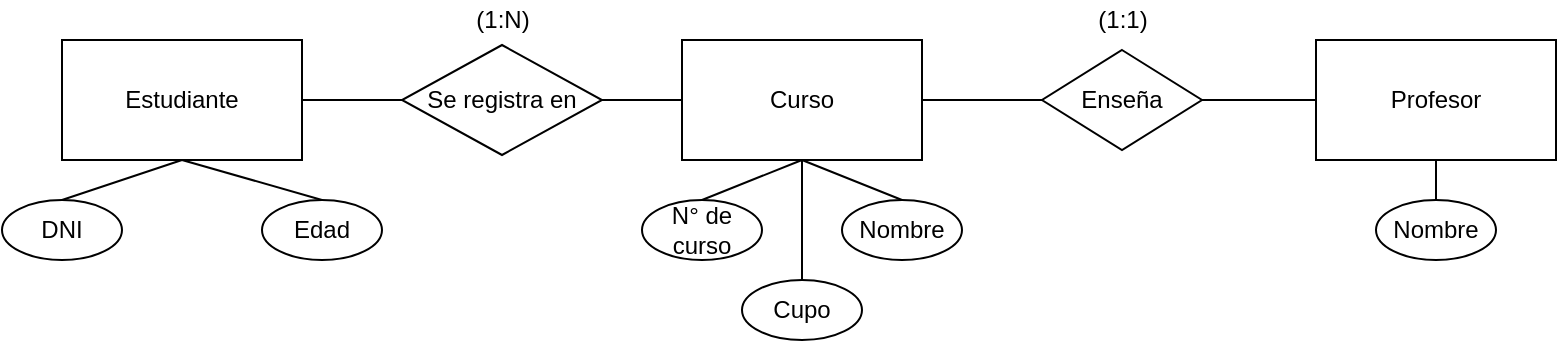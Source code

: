 <mxfile version="17.1.3" type="device"><diagram id="rpS3L7AlbGqTDVB0pnB0" name="Page-1"><mxGraphModel dx="868" dy="488" grid="1" gridSize="10" guides="1" tooltips="1" connect="1" arrows="1" fold="1" page="1" pageScale="1" pageWidth="827" pageHeight="1169" math="0" shadow="0"><root><mxCell id="0"/><mxCell id="1" parent="0"/><mxCell id="KQQRzui_9VV2z_oCr798-1" value="Estudiante" style="rounded=0;whiteSpace=wrap;html=1;" vertex="1" parent="1"><mxGeometry x="80" y="140" width="120" height="60" as="geometry"/></mxCell><mxCell id="KQQRzui_9VV2z_oCr798-2" value="Se registra en" style="rhombus;whiteSpace=wrap;html=1;" vertex="1" parent="1"><mxGeometry x="250" y="142.5" width="100" height="55" as="geometry"/></mxCell><mxCell id="KQQRzui_9VV2z_oCr798-3" value="Curso" style="rounded=0;whiteSpace=wrap;html=1;" vertex="1" parent="1"><mxGeometry x="390" y="140" width="120" height="60" as="geometry"/></mxCell><mxCell id="KQQRzui_9VV2z_oCr798-4" value="Enseña" style="rhombus;whiteSpace=wrap;html=1;" vertex="1" parent="1"><mxGeometry x="570" y="145" width="80" height="50" as="geometry"/></mxCell><mxCell id="KQQRzui_9VV2z_oCr798-5" value="Profesor" style="rounded=0;whiteSpace=wrap;html=1;" vertex="1" parent="1"><mxGeometry x="707" y="140" width="120" height="60" as="geometry"/></mxCell><mxCell id="KQQRzui_9VV2z_oCr798-7" value="" style="endArrow=none;html=1;rounded=0;entryX=0;entryY=0.5;entryDx=0;entryDy=0;exitX=1;exitY=0.5;exitDx=0;exitDy=0;" edge="1" parent="1" source="KQQRzui_9VV2z_oCr798-1" target="KQQRzui_9VV2z_oCr798-2"><mxGeometry width="50" height="50" relative="1" as="geometry"><mxPoint x="250" y="220" as="sourcePoint"/><mxPoint x="440" y="230" as="targetPoint"/></mxGeometry></mxCell><mxCell id="KQQRzui_9VV2z_oCr798-8" value="" style="endArrow=none;html=1;rounded=0;exitX=1;exitY=0.5;exitDx=0;exitDy=0;entryX=0;entryY=0.5;entryDx=0;entryDy=0;" edge="1" parent="1" source="KQQRzui_9VV2z_oCr798-2" target="KQQRzui_9VV2z_oCr798-3"><mxGeometry width="50" height="50" relative="1" as="geometry"><mxPoint x="340" y="169.5" as="sourcePoint"/><mxPoint x="370" y="180" as="targetPoint"/></mxGeometry></mxCell><mxCell id="KQQRzui_9VV2z_oCr798-9" value="" style="endArrow=none;html=1;rounded=0;entryX=0;entryY=0.5;entryDx=0;entryDy=0;exitX=1;exitY=0.5;exitDx=0;exitDy=0;" edge="1" parent="1" source="KQQRzui_9VV2z_oCr798-3" target="KQQRzui_9VV2z_oCr798-4"><mxGeometry width="50" height="50" relative="1" as="geometry"><mxPoint x="220" y="190" as="sourcePoint"/><mxPoint x="280" y="190" as="targetPoint"/></mxGeometry></mxCell><mxCell id="KQQRzui_9VV2z_oCr798-10" value="" style="endArrow=none;html=1;rounded=0;entryX=0;entryY=0.5;entryDx=0;entryDy=0;exitX=1;exitY=0.5;exitDx=0;exitDy=0;" edge="1" parent="1" source="KQQRzui_9VV2z_oCr798-4" target="KQQRzui_9VV2z_oCr798-5"><mxGeometry width="50" height="50" relative="1" as="geometry"><mxPoint x="630" y="145" as="sourcePoint"/><mxPoint x="690" y="145" as="targetPoint"/></mxGeometry></mxCell><mxCell id="KQQRzui_9VV2z_oCr798-11" value="DNI" style="ellipse;whiteSpace=wrap;html=1;" vertex="1" parent="1"><mxGeometry x="50" y="220" width="60" height="30" as="geometry"/></mxCell><mxCell id="KQQRzui_9VV2z_oCr798-15" value="Nombre" style="ellipse;whiteSpace=wrap;html=1;" vertex="1" parent="1"><mxGeometry x="737" y="220" width="60" height="30" as="geometry"/></mxCell><mxCell id="KQQRzui_9VV2z_oCr798-16" value="Nombre" style="ellipse;whiteSpace=wrap;html=1;" vertex="1" parent="1"><mxGeometry x="470" y="220" width="60" height="30" as="geometry"/></mxCell><mxCell id="KQQRzui_9VV2z_oCr798-17" value="Cupo" style="ellipse;whiteSpace=wrap;html=1;" vertex="1" parent="1"><mxGeometry x="420" y="260" width="60" height="30" as="geometry"/></mxCell><mxCell id="KQQRzui_9VV2z_oCr798-18" value="N° de curso" style="ellipse;whiteSpace=wrap;html=1;" vertex="1" parent="1"><mxGeometry x="370" y="220" width="60" height="30" as="geometry"/></mxCell><mxCell id="KQQRzui_9VV2z_oCr798-19" value="Edad" style="ellipse;whiteSpace=wrap;html=1;" vertex="1" parent="1"><mxGeometry x="180" y="220" width="60" height="30" as="geometry"/></mxCell><mxCell id="KQQRzui_9VV2z_oCr798-20" value="" style="endArrow=none;html=1;rounded=0;exitX=0.5;exitY=0;exitDx=0;exitDy=0;entryX=0.5;entryY=1;entryDx=0;entryDy=0;" edge="1" parent="1" source="KQQRzui_9VV2z_oCr798-11" target="KQQRzui_9VV2z_oCr798-1"><mxGeometry width="50" height="50" relative="1" as="geometry"><mxPoint x="110" y="350" as="sourcePoint"/><mxPoint x="160" y="300" as="targetPoint"/></mxGeometry></mxCell><mxCell id="KQQRzui_9VV2z_oCr798-21" value="" style="endArrow=none;html=1;rounded=0;entryX=0.5;entryY=0;entryDx=0;entryDy=0;exitX=0.5;exitY=1;exitDx=0;exitDy=0;" edge="1" parent="1" source="KQQRzui_9VV2z_oCr798-1" target="KQQRzui_9VV2z_oCr798-19"><mxGeometry width="50" height="50" relative="1" as="geometry"><mxPoint x="120" y="360" as="sourcePoint"/><mxPoint x="170" y="310" as="targetPoint"/></mxGeometry></mxCell><mxCell id="KQQRzui_9VV2z_oCr798-22" value="" style="endArrow=none;html=1;rounded=0;entryX=0.5;entryY=1;entryDx=0;entryDy=0;exitX=0.5;exitY=0;exitDx=0;exitDy=0;" edge="1" parent="1" source="KQQRzui_9VV2z_oCr798-18" target="KQQRzui_9VV2z_oCr798-3"><mxGeometry width="50" height="50" relative="1" as="geometry"><mxPoint x="130" y="370" as="sourcePoint"/><mxPoint x="180" y="320" as="targetPoint"/></mxGeometry></mxCell><mxCell id="KQQRzui_9VV2z_oCr798-23" value="" style="endArrow=none;html=1;rounded=0;entryX=0.5;entryY=1;entryDx=0;entryDy=0;exitX=0.5;exitY=0;exitDx=0;exitDy=0;" edge="1" parent="1" source="KQQRzui_9VV2z_oCr798-16" target="KQQRzui_9VV2z_oCr798-3"><mxGeometry width="50" height="50" relative="1" as="geometry"><mxPoint x="140" y="380" as="sourcePoint"/><mxPoint x="190" y="330" as="targetPoint"/></mxGeometry></mxCell><mxCell id="KQQRzui_9VV2z_oCr798-24" value="" style="endArrow=none;html=1;rounded=0;entryX=0.5;entryY=1;entryDx=0;entryDy=0;exitX=0.5;exitY=0;exitDx=0;exitDy=0;" edge="1" parent="1" source="KQQRzui_9VV2z_oCr798-17" target="KQQRzui_9VV2z_oCr798-3"><mxGeometry width="50" height="50" relative="1" as="geometry"><mxPoint x="190" y="360" as="sourcePoint"/><mxPoint x="240" y="310" as="targetPoint"/></mxGeometry></mxCell><mxCell id="KQQRzui_9VV2z_oCr798-25" value="" style="endArrow=none;html=1;rounded=0;entryX=0.5;entryY=1;entryDx=0;entryDy=0;exitX=0.5;exitY=0;exitDx=0;exitDy=0;" edge="1" parent="1" source="KQQRzui_9VV2z_oCr798-15" target="KQQRzui_9VV2z_oCr798-5"><mxGeometry width="50" height="50" relative="1" as="geometry"><mxPoint x="160" y="400" as="sourcePoint"/><mxPoint x="210" y="350" as="targetPoint"/></mxGeometry></mxCell><mxCell id="KQQRzui_9VV2z_oCr798-26" value="(1:N)" style="text;html=1;align=center;verticalAlign=middle;resizable=0;points=[];autosize=1;strokeColor=none;fillColor=none;" vertex="1" parent="1"><mxGeometry x="280" y="120" width="40" height="20" as="geometry"/></mxCell><mxCell id="KQQRzui_9VV2z_oCr798-27" value="(1:1)" style="text;html=1;align=center;verticalAlign=middle;resizable=0;points=[];autosize=1;strokeColor=none;fillColor=none;" vertex="1" parent="1"><mxGeometry x="590" y="120" width="40" height="20" as="geometry"/></mxCell></root></mxGraphModel></diagram></mxfile>